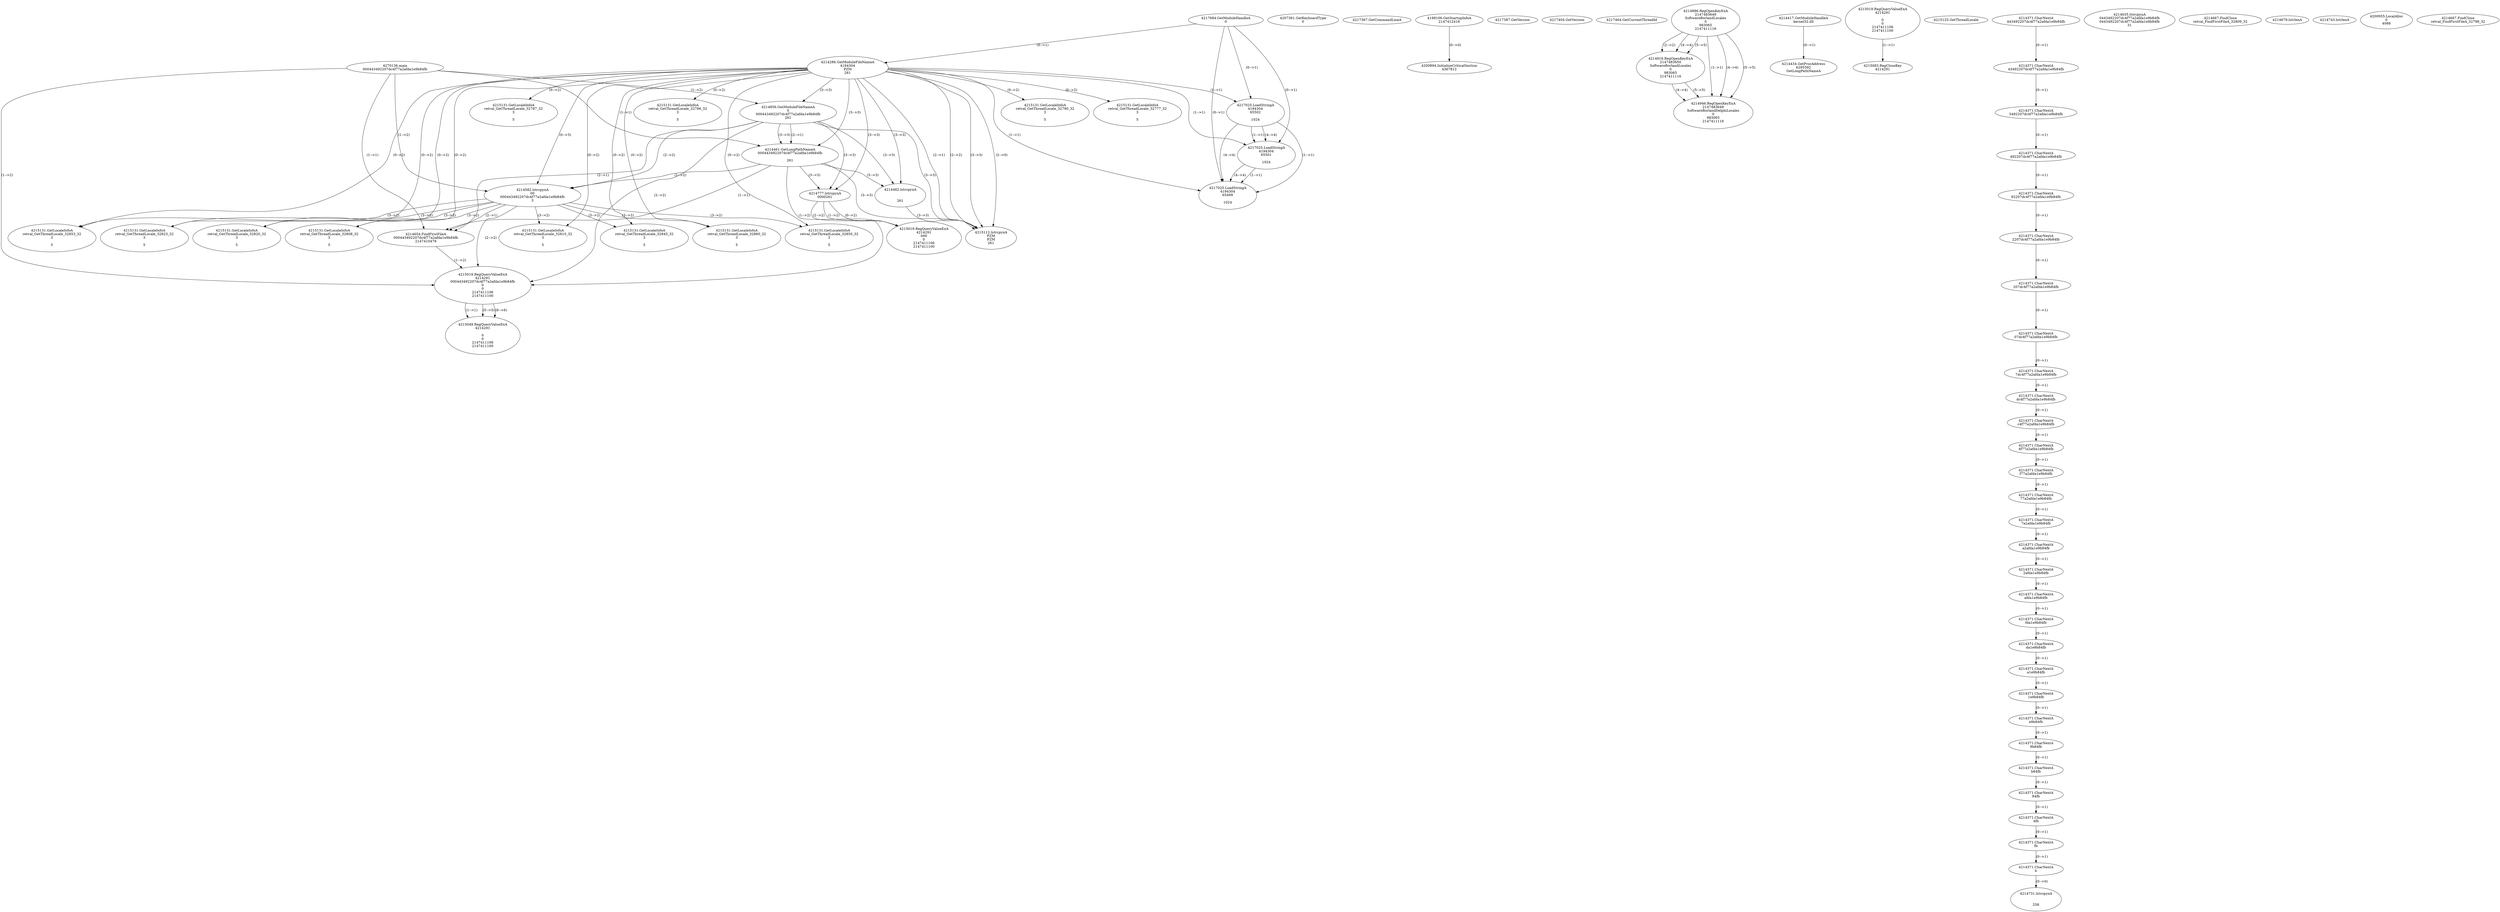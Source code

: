 // Global SCDG with merge call
digraph {
	0 [label="4270136.main
000443492207dc4f77a2afda1e9b84fb"]
	1 [label="4217684.GetModuleHandleA
0"]
	2 [label="4207361.GetKeyboardType
0"]
	3 [label="4217367.GetCommandLineA
"]
	4 [label="4199106.GetStartupInfoA
2147412416"]
	5 [label="4217387.GetVersion
"]
	6 [label="4217404.GetVersion
"]
	7 [label="4217464.GetCurrentThreadId
"]
	8 [label="4214286.GetModuleFileNameA
4194304
PZM
261"]
	1 -> 8 [label="(0-->1)"]
	9 [label="4214856.GetModuleFileNameA
0
000443492207dc4f77a2afda1e9b84fb
261"]
	0 -> 9 [label="(1-->2)"]
	8 -> 9 [label="(3-->3)"]
	10 [label="4214886.RegOpenKeyExA
2147483649
Software\Borland\Locales
0
983065
2147411116"]
	11 [label="4214417.GetModuleHandleA
kernel32.dll"]
	12 [label="4214434.GetProcAddress
6295592
GetLongPathNameA"]
	11 -> 12 [label="(0-->1)"]
	13 [label="4214461.GetLongPathNameA
000443492207dc4f77a2afda1e9b84fb

261"]
	0 -> 13 [label="(1-->1)"]
	9 -> 13 [label="(2-->1)"]
	8 -> 13 [label="(3-->3)"]
	9 -> 13 [label="(3-->3)"]
	14 [label="4214482.lstrcpynA


261"]
	8 -> 14 [label="(3-->3)"]
	9 -> 14 [label="(3-->3)"]
	13 -> 14 [label="(3-->3)"]
	15 [label="4215019.RegQueryValueExA
4214291

0
0
2147411106
2147411100"]
	16 [label="4215083.RegCloseKey
4214291"]
	15 -> 16 [label="(1-->1)"]
	17 [label="4215112.lstrcpynA
PZM
PZM
261"]
	8 -> 17 [label="(2-->1)"]
	8 -> 17 [label="(2-->2)"]
	8 -> 17 [label="(3-->3)"]
	9 -> 17 [label="(3-->3)"]
	13 -> 17 [label="(3-->3)"]
	14 -> 17 [label="(3-->3)"]
	8 -> 17 [label="(2-->0)"]
	18 [label="4215125.GetThreadLocale
"]
	19 [label="4215131.GetLocaleInfoA
retval_GetThreadLocale_32786_32
3

5"]
	8 -> 19 [label="(0-->2)"]
	20 [label="4217025.LoadStringA
4194304
65502

1024"]
	1 -> 20 [label="(0-->1)"]
	8 -> 20 [label="(1-->1)"]
	21 [label="4214582.lstrcpynA
00
000443492207dc4f77a2afda1e9b84fb
3"]
	0 -> 21 [label="(1-->2)"]
	9 -> 21 [label="(2-->2)"]
	13 -> 21 [label="(1-->2)"]
	8 -> 21 [label="(0-->3)"]
	22 [label="4214371.CharNextA
443492207dc4f77a2afda1e9b84fb"]
	23 [label="4214371.CharNextA
43492207dc4f77a2afda1e9b84fb"]
	22 -> 23 [label="(0-->1)"]
	24 [label="4214371.CharNextA
3492207dc4f77a2afda1e9b84fb"]
	23 -> 24 [label="(0-->1)"]
	25 [label="4214371.CharNextA
492207dc4f77a2afda1e9b84fb"]
	24 -> 25 [label="(0-->1)"]
	26 [label="4214371.CharNextA
92207dc4f77a2afda1e9b84fb"]
	25 -> 26 [label="(0-->1)"]
	27 [label="4214371.CharNextA
2207dc4f77a2afda1e9b84fb"]
	26 -> 27 [label="(0-->1)"]
	28 [label="4214371.CharNextA
207dc4f77a2afda1e9b84fb"]
	27 -> 28 [label="(0-->1)"]
	29 [label="4214371.CharNextA
07dc4f77a2afda1e9b84fb"]
	28 -> 29 [label="(0-->1)"]
	30 [label="4214371.CharNextA
7dc4f77a2afda1e9b84fb"]
	29 -> 30 [label="(0-->1)"]
	31 [label="4214371.CharNextA
dc4f77a2afda1e9b84fb"]
	30 -> 31 [label="(0-->1)"]
	32 [label="4214371.CharNextA
c4f77a2afda1e9b84fb"]
	31 -> 32 [label="(0-->1)"]
	33 [label="4214371.CharNextA
4f77a2afda1e9b84fb"]
	32 -> 33 [label="(0-->1)"]
	34 [label="4214371.CharNextA
f77a2afda1e9b84fb"]
	33 -> 34 [label="(0-->1)"]
	35 [label="4214371.CharNextA
77a2afda1e9b84fb"]
	34 -> 35 [label="(0-->1)"]
	36 [label="4214371.CharNextA
7a2afda1e9b84fb"]
	35 -> 36 [label="(0-->1)"]
	37 [label="4214371.CharNextA
a2afda1e9b84fb"]
	36 -> 37 [label="(0-->1)"]
	38 [label="4214371.CharNextA
2afda1e9b84fb"]
	37 -> 38 [label="(0-->1)"]
	39 [label="4214371.CharNextA
afda1e9b84fb"]
	38 -> 39 [label="(0-->1)"]
	40 [label="4214371.CharNextA
fda1e9b84fb"]
	39 -> 40 [label="(0-->1)"]
	41 [label="4214371.CharNextA
da1e9b84fb"]
	40 -> 41 [label="(0-->1)"]
	42 [label="4214371.CharNextA
a1e9b84fb"]
	41 -> 42 [label="(0-->1)"]
	43 [label="4214371.CharNextA
1e9b84fb"]
	42 -> 43 [label="(0-->1)"]
	44 [label="4214371.CharNextA
e9b84fb"]
	43 -> 44 [label="(0-->1)"]
	45 [label="4214371.CharNextA
9b84fb"]
	44 -> 45 [label="(0-->1)"]
	46 [label="4214371.CharNextA
b84fb"]
	45 -> 46 [label="(0-->1)"]
	47 [label="4214371.CharNextA
84fb"]
	46 -> 47 [label="(0-->1)"]
	48 [label="4214371.CharNextA
4fb"]
	47 -> 48 [label="(0-->1)"]
	49 [label="4214371.CharNextA
fb"]
	48 -> 49 [label="(0-->1)"]
	50 [label="4214371.CharNextA
b"]
	49 -> 50 [label="(0-->1)"]
	51 [label="4214635.lstrcpynA
0443492207dc4f77a2afda1e9b84fb
0443492207dc4f77a2afda1e9b84fb
31"]
	52 [label="4214654.FindFirstFileA
000443492207dc4f77a2afda1e9b84fb
2147410478"]
	0 -> 52 [label="(1-->1)"]
	9 -> 52 [label="(2-->1)"]
	13 -> 52 [label="(1-->1)"]
	21 -> 52 [label="(2-->1)"]
	53 [label="4215019.RegQueryValueExA
4214291
000443492207dc4f77a2afda1e9b84fb
0
0
2147411106
2147411100"]
	0 -> 53 [label="(1-->2)"]
	9 -> 53 [label="(2-->2)"]
	13 -> 53 [label="(1-->2)"]
	21 -> 53 [label="(2-->2)"]
	52 -> 53 [label="(1-->2)"]
	54 [label="4215049.RegQueryValueExA
4214291

0
0
2147411106
2147411100"]
	53 -> 54 [label="(1-->1)"]
	53 -> 54 [label="(5-->5)"]
	53 -> 54 [label="(6-->6)"]
	55 [label="4215131.GetLocaleInfoA
retval_GetThreadLocale_32850_32
3

5"]
	8 -> 55 [label="(0-->2)"]
	21 -> 55 [label="(3-->2)"]
	56 [label="4214667.FindClose
retval_FindFirstFileA_32809_32"]
	57 [label="4214679.lstrlenA
"]
	58 [label="4214731.lstrcpynA


258"]
	50 -> 58 [label="(0-->0)"]
	59 [label="4214743.lstrlenA
"]
	60 [label="4214777.lstrcpynA
00\
00\
261"]
	8 -> 60 [label="(3-->3)"]
	9 -> 60 [label="(3-->3)"]
	13 -> 60 [label="(3-->3)"]
	61 [label="4215019.RegQueryValueExA
4214291
00\
0
0
2147411106
2147411100"]
	60 -> 61 [label="(1-->2)"]
	60 -> 61 [label="(2-->2)"]
	60 -> 61 [label="(0-->2)"]
	62 [label="4215131.GetLocaleInfoA
retval_GetThreadLocale_32853_32
3

5"]
	8 -> 62 [label="(0-->2)"]
	21 -> 62 [label="(3-->2)"]
	63 [label="4217025.LoadStringA
4194304
65501

1024"]
	1 -> 63 [label="(0-->1)"]
	8 -> 63 [label="(1-->1)"]
	20 -> 63 [label="(1-->1)"]
	20 -> 63 [label="(4-->4)"]
	64 [label="4217025.LoadStringA
4194304
65499

1024"]
	1 -> 64 [label="(0-->1)"]
	8 -> 64 [label="(1-->1)"]
	20 -> 64 [label="(1-->1)"]
	63 -> 64 [label="(1-->1)"]
	20 -> 64 [label="(4-->4)"]
	63 -> 64 [label="(4-->4)"]
	65 [label="4200894.InitializeCriticalSection
4367812"]
	4 -> 65 [label="(0-->0)"]
	66 [label="4200955.LocalAlloc
0
4088"]
	67 [label="4215131.GetLocaleInfoA
retval_GetThreadLocale_32820_32
3

5"]
	8 -> 67 [label="(0-->2)"]
	21 -> 67 [label="(3-->2)"]
	68 [label="4214916.RegOpenKeyExA
2147483650
Software\Borland\Locales
0
983065
2147411116"]
	10 -> 68 [label="(2-->2)"]
	10 -> 68 [label="(4-->4)"]
	10 -> 68 [label="(5-->5)"]
	69 [label="4215131.GetLocaleInfoA
retval_GetThreadLocale_32808_32
3

5"]
	8 -> 69 [label="(0-->2)"]
	21 -> 69 [label="(3-->2)"]
	70 [label="4215131.GetLocaleInfoA
retval_GetThreadLocale_32810_32
3

5"]
	8 -> 70 [label="(0-->2)"]
	21 -> 70 [label="(3-->2)"]
	71 [label="4215131.GetLocaleInfoA
retval_GetThreadLocale_32823_32
3

5"]
	8 -> 71 [label="(0-->2)"]
	21 -> 71 [label="(3-->2)"]
	72 [label="4214667.FindClose
retval_FindFirstFileA_32798_32"]
	73 [label="4215131.GetLocaleInfoA
retval_GetThreadLocale_32860_32
3

5"]
	8 -> 73 [label="(0-->2)"]
	21 -> 73 [label="(3-->2)"]
	74 [label="4215131.GetLocaleInfoA
retval_GetThreadLocale_32790_32
3

5"]
	8 -> 74 [label="(0-->2)"]
	75 [label="4214946.RegOpenKeyExA
2147483649
Software\Borland\Delphi\Locales
0
983065
2147411116"]
	10 -> 75 [label="(1-->1)"]
	10 -> 75 [label="(4-->4)"]
	68 -> 75 [label="(4-->4)"]
	10 -> 75 [label="(5-->5)"]
	68 -> 75 [label="(5-->5)"]
	76 [label="4215131.GetLocaleInfoA
retval_GetThreadLocale_32777_32
3

5"]
	8 -> 76 [label="(0-->2)"]
	77 [label="4215131.GetLocaleInfoA
retval_GetThreadLocale_32845_32
3

5"]
	8 -> 77 [label="(0-->2)"]
	21 -> 77 [label="(3-->2)"]
	78 [label="4215131.GetLocaleInfoA
retval_GetThreadLocale_32787_32
3

5"]
	8 -> 78 [label="(0-->2)"]
}
